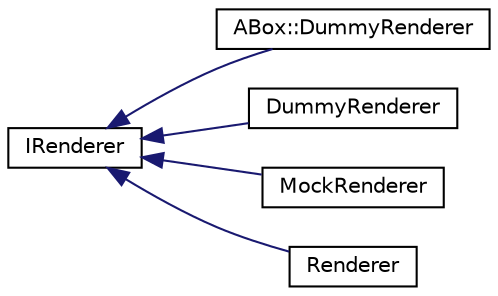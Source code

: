 digraph "Graphical Class Hierarchy"
{
 // LATEX_PDF_SIZE
  edge [fontname="Helvetica",fontsize="10",labelfontname="Helvetica",labelfontsize="10"];
  node [fontname="Helvetica",fontsize="10",shape=record];
  rankdir="LR";
  Node0 [label="IRenderer",height=0.2,width=0.4,color="black", fillcolor="white", style="filled",URL="$struct_i_renderer.html",tooltip="This interface represents a renderer of drawables on the screen."];
  Node0 -> Node1 [dir="back",color="midnightblue",fontsize="10",style="solid",fontname="Helvetica"];
  Node1 [label="ABox::DummyRenderer",height=0.2,width=0.4,color="black", fillcolor="white", style="filled",URL="$struct_a_box_1_1_dummy_renderer.html",tooltip=" "];
  Node0 -> Node2 [dir="back",color="midnightblue",fontsize="10",style="solid",fontname="Helvetica"];
  Node2 [label="DummyRenderer",height=0.2,width=0.4,color="black", fillcolor="white", style="filled",URL="$struct_dummy_renderer.html",tooltip=" "];
  Node0 -> Node3 [dir="back",color="midnightblue",fontsize="10",style="solid",fontname="Helvetica"];
  Node3 [label="MockRenderer",height=0.2,width=0.4,color="black", fillcolor="white", style="filled",URL="$struct_mock_renderer.html",tooltip=" "];
  Node0 -> Node4 [dir="back",color="midnightblue",fontsize="10",style="solid",fontname="Helvetica"];
  Node4 [label="Renderer",height=0.2,width=0.4,color="black", fillcolor="white", style="filled",URL="$struct_renderer.html",tooltip=" "];
}
